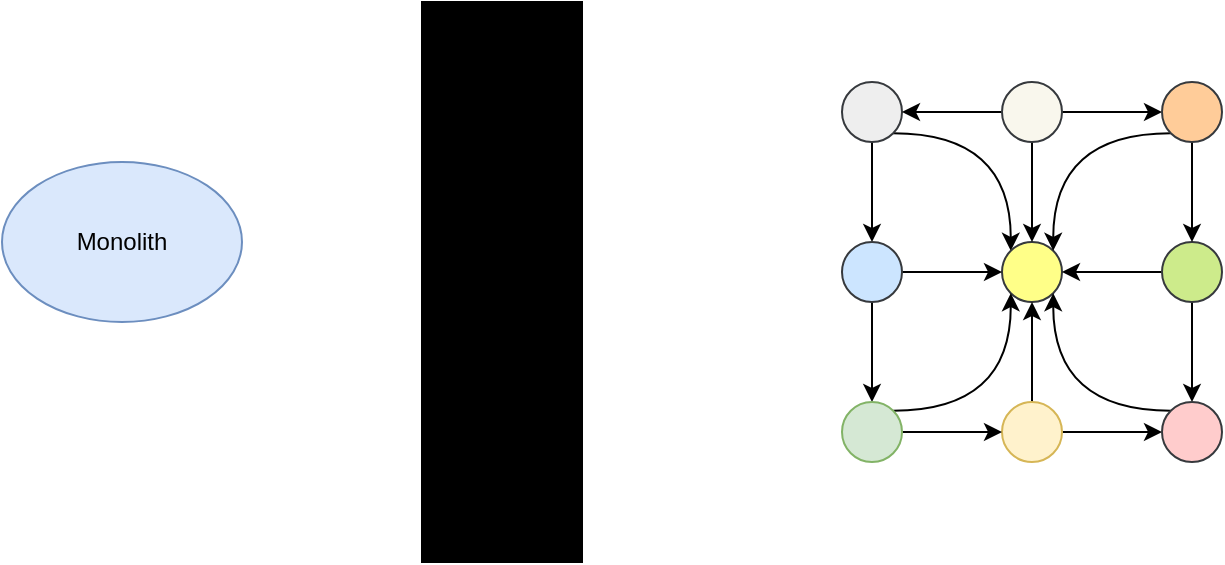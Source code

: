 <mxfile version="16.5.3" type="github">
  <diagram id="pJojKwZeCW-4PXHOO6dr" name="Page-1">
    <mxGraphModel dx="1350" dy="764" grid="1" gridSize="10" guides="1" tooltips="1" connect="1" arrows="1" fold="1" page="1" pageScale="1" pageWidth="850" pageHeight="1100" math="0" shadow="0">
      <root>
        <mxCell id="0" />
        <mxCell id="1" parent="0" />
        <mxCell id="pYOk4H76tnKb-x1RNv1o-1" value="Monolith" style="ellipse;whiteSpace=wrap;html=1;fillColor=#dae8fc;strokeColor=#6c8ebf;" vertex="1" parent="1">
          <mxGeometry x="70" y="200" width="120" height="80" as="geometry" />
        </mxCell>
        <mxCell id="pYOk4H76tnKb-x1RNv1o-3" value="" style="rounded=0;whiteSpace=wrap;html=1;strokeColor=#000000;fillColor=#000000;" vertex="1" parent="1">
          <mxGeometry x="280" y="120" width="80" height="280" as="geometry" />
        </mxCell>
        <mxCell id="pYOk4H76tnKb-x1RNv1o-19" style="edgeStyle=orthogonalEdgeStyle;curved=1;rounded=0;orthogonalLoop=1;jettySize=auto;html=1;exitX=1;exitY=1;exitDx=0;exitDy=0;entryX=0;entryY=0;entryDx=0;entryDy=0;elbow=vertical;" edge="1" parent="1" source="pYOk4H76tnKb-x1RNv1o-4" target="pYOk4H76tnKb-x1RNv1o-5">
          <mxGeometry relative="1" as="geometry" />
        </mxCell>
        <mxCell id="pYOk4H76tnKb-x1RNv1o-30" style="edgeStyle=orthogonalEdgeStyle;rounded=0;orthogonalLoop=1;jettySize=auto;html=1;exitX=0.5;exitY=1;exitDx=0;exitDy=0;entryX=0.5;entryY=0;entryDx=0;entryDy=0;elbow=vertical;points=[[NaN,NaN,0,0,0],[NaN,NaN,0,0,0],[NaN,NaN,0,0,0],[NaN,NaN,0,0,0],[NaN,NaN,0,0,0],[NaN,NaN,0,0,0],[NaN,NaN,0,0,0],[NaN,NaN,0,0,0],[NaN,NaN,0,0,0],[NaN,NaN,0,0,0],[NaN,NaN,0,0,0],[NaN,NaN,0,0,0],[NaN,NaN,0,0,0],[NaN,NaN,0,0,0],[NaN,NaN,0,0,0],[NaN,NaN,0,0,0]];" edge="1" parent="1" source="pYOk4H76tnKb-x1RNv1o-4" target="pYOk4H76tnKb-x1RNv1o-6">
          <mxGeometry relative="1" as="geometry" />
        </mxCell>
        <mxCell id="pYOk4H76tnKb-x1RNv1o-4" value="" style="ellipse;whiteSpace=wrap;html=1;aspect=fixed;fillColor=#eeeeee;strokeColor=#36393d;" vertex="1" parent="1">
          <mxGeometry x="490" y="160" width="30" height="30" as="geometry" />
        </mxCell>
        <mxCell id="pYOk4H76tnKb-x1RNv1o-5" value="" style="ellipse;whiteSpace=wrap;html=1;aspect=fixed;fillColor=#ffff88;strokeColor=#36393d;" vertex="1" parent="1">
          <mxGeometry x="570" y="240" width="30" height="30" as="geometry" />
        </mxCell>
        <mxCell id="pYOk4H76tnKb-x1RNv1o-23" style="edgeStyle=orthogonalEdgeStyle;curved=1;rounded=0;orthogonalLoop=1;jettySize=auto;html=1;exitX=1;exitY=0.5;exitDx=0;exitDy=0;elbow=vertical;" edge="1" parent="1" source="pYOk4H76tnKb-x1RNv1o-6">
          <mxGeometry relative="1" as="geometry">
            <mxPoint x="570" y="255" as="targetPoint" />
          </mxGeometry>
        </mxCell>
        <mxCell id="pYOk4H76tnKb-x1RNv1o-31" style="edgeStyle=orthogonalEdgeStyle;curved=1;rounded=0;orthogonalLoop=1;jettySize=auto;html=1;exitX=0.5;exitY=1;exitDx=0;exitDy=0;entryX=0.5;entryY=0;entryDx=0;entryDy=0;elbow=vertical;" edge="1" parent="1" source="pYOk4H76tnKb-x1RNv1o-6" target="pYOk4H76tnKb-x1RNv1o-12">
          <mxGeometry relative="1" as="geometry" />
        </mxCell>
        <mxCell id="pYOk4H76tnKb-x1RNv1o-6" value="" style="ellipse;whiteSpace=wrap;html=1;aspect=fixed;fillColor=#cce5ff;strokeColor=#36393d;" vertex="1" parent="1">
          <mxGeometry x="490" y="240" width="30" height="30" as="geometry" />
        </mxCell>
        <mxCell id="pYOk4H76tnKb-x1RNv1o-26" style="edgeStyle=orthogonalEdgeStyle;curved=1;rounded=0;orthogonalLoop=1;jettySize=auto;html=1;exitX=0.5;exitY=0;exitDx=0;exitDy=0;entryX=0.5;entryY=1;entryDx=0;entryDy=0;elbow=vertical;" edge="1" parent="1" source="pYOk4H76tnKb-x1RNv1o-7" target="pYOk4H76tnKb-x1RNv1o-5">
          <mxGeometry relative="1" as="geometry" />
        </mxCell>
        <mxCell id="pYOk4H76tnKb-x1RNv1o-33" style="edgeStyle=orthogonalEdgeStyle;curved=1;rounded=0;orthogonalLoop=1;jettySize=auto;html=1;exitX=1;exitY=0.5;exitDx=0;exitDy=0;entryX=0;entryY=0.5;entryDx=0;entryDy=0;elbow=vertical;" edge="1" parent="1" source="pYOk4H76tnKb-x1RNv1o-7" target="pYOk4H76tnKb-x1RNv1o-11">
          <mxGeometry relative="1" as="geometry" />
        </mxCell>
        <mxCell id="pYOk4H76tnKb-x1RNv1o-7" value="" style="ellipse;whiteSpace=wrap;html=1;aspect=fixed;fillColor=#fff2cc;strokeColor=#d6b656;" vertex="1" parent="1">
          <mxGeometry x="570" y="320" width="30" height="30" as="geometry" />
        </mxCell>
        <mxCell id="pYOk4H76tnKb-x1RNv1o-24" style="edgeStyle=orthogonalEdgeStyle;curved=1;rounded=0;orthogonalLoop=1;jettySize=auto;html=1;exitX=0;exitY=0.5;exitDx=0;exitDy=0;entryX=1;entryY=0.5;entryDx=0;entryDy=0;elbow=vertical;" edge="1" parent="1" source="pYOk4H76tnKb-x1RNv1o-8" target="pYOk4H76tnKb-x1RNv1o-5">
          <mxGeometry relative="1" as="geometry" />
        </mxCell>
        <mxCell id="pYOk4H76tnKb-x1RNv1o-35" style="edgeStyle=orthogonalEdgeStyle;curved=1;rounded=0;orthogonalLoop=1;jettySize=auto;html=1;exitX=0.5;exitY=1;exitDx=0;exitDy=0;entryX=0.5;entryY=0;entryDx=0;entryDy=0;elbow=vertical;" edge="1" parent="1" source="pYOk4H76tnKb-x1RNv1o-8" target="pYOk4H76tnKb-x1RNv1o-11">
          <mxGeometry relative="1" as="geometry" />
        </mxCell>
        <mxCell id="pYOk4H76tnKb-x1RNv1o-8" value="" style="ellipse;whiteSpace=wrap;html=1;aspect=fixed;fillColor=#cdeb8b;strokeColor=#36393d;" vertex="1" parent="1">
          <mxGeometry x="650" y="240" width="30" height="30" as="geometry" />
        </mxCell>
        <mxCell id="pYOk4H76tnKb-x1RNv1o-25" style="edgeStyle=orthogonalEdgeStyle;curved=1;rounded=0;orthogonalLoop=1;jettySize=auto;html=1;exitX=0.5;exitY=1;exitDx=0;exitDy=0;entryX=0.5;entryY=0;entryDx=0;entryDy=0;elbow=vertical;" edge="1" parent="1" source="pYOk4H76tnKb-x1RNv1o-9" target="pYOk4H76tnKb-x1RNv1o-5">
          <mxGeometry relative="1" as="geometry" />
        </mxCell>
        <mxCell id="pYOk4H76tnKb-x1RNv1o-27" style="edgeStyle=orthogonalEdgeStyle;curved=1;rounded=0;orthogonalLoop=1;jettySize=auto;html=1;exitX=1;exitY=0.5;exitDx=0;exitDy=0;entryX=0;entryY=0.5;entryDx=0;entryDy=0;elbow=vertical;" edge="1" parent="1" source="pYOk4H76tnKb-x1RNv1o-9" target="pYOk4H76tnKb-x1RNv1o-10">
          <mxGeometry relative="1" as="geometry" />
        </mxCell>
        <mxCell id="pYOk4H76tnKb-x1RNv1o-29" style="edgeStyle=orthogonalEdgeStyle;curved=1;rounded=0;orthogonalLoop=1;jettySize=auto;html=1;exitX=0;exitY=0.5;exitDx=0;exitDy=0;entryX=1;entryY=0.5;entryDx=0;entryDy=0;elbow=vertical;" edge="1" parent="1" source="pYOk4H76tnKb-x1RNv1o-9" target="pYOk4H76tnKb-x1RNv1o-4">
          <mxGeometry relative="1" as="geometry" />
        </mxCell>
        <mxCell id="pYOk4H76tnKb-x1RNv1o-9" value="" style="ellipse;whiteSpace=wrap;html=1;aspect=fixed;fillColor=#f9f7ed;strokeColor=#36393d;" vertex="1" parent="1">
          <mxGeometry x="570" y="160" width="30" height="30" as="geometry" />
        </mxCell>
        <mxCell id="pYOk4H76tnKb-x1RNv1o-20" style="edgeStyle=orthogonalEdgeStyle;curved=1;rounded=0;orthogonalLoop=1;jettySize=auto;html=1;exitX=0;exitY=1;exitDx=0;exitDy=0;entryX=1;entryY=0;entryDx=0;entryDy=0;elbow=vertical;" edge="1" parent="1" source="pYOk4H76tnKb-x1RNv1o-10" target="pYOk4H76tnKb-x1RNv1o-5">
          <mxGeometry relative="1" as="geometry" />
        </mxCell>
        <mxCell id="pYOk4H76tnKb-x1RNv1o-34" style="edgeStyle=orthogonalEdgeStyle;curved=1;rounded=0;orthogonalLoop=1;jettySize=auto;html=1;exitX=0.5;exitY=1;exitDx=0;exitDy=0;entryX=0.5;entryY=0;entryDx=0;entryDy=0;elbow=vertical;" edge="1" parent="1" source="pYOk4H76tnKb-x1RNv1o-10" target="pYOk4H76tnKb-x1RNv1o-8">
          <mxGeometry relative="1" as="geometry" />
        </mxCell>
        <mxCell id="pYOk4H76tnKb-x1RNv1o-10" value="" style="ellipse;whiteSpace=wrap;html=1;aspect=fixed;fillColor=#ffcc99;strokeColor=#36393d;" vertex="1" parent="1">
          <mxGeometry x="650" y="160" width="30" height="30" as="geometry" />
        </mxCell>
        <mxCell id="pYOk4H76tnKb-x1RNv1o-21" style="edgeStyle=orthogonalEdgeStyle;curved=1;rounded=0;orthogonalLoop=1;jettySize=auto;html=1;exitX=0;exitY=0;exitDx=0;exitDy=0;entryX=1;entryY=1;entryDx=0;entryDy=0;elbow=vertical;" edge="1" parent="1" source="pYOk4H76tnKb-x1RNv1o-11" target="pYOk4H76tnKb-x1RNv1o-5">
          <mxGeometry relative="1" as="geometry" />
        </mxCell>
        <mxCell id="pYOk4H76tnKb-x1RNv1o-11" value="" style="ellipse;whiteSpace=wrap;html=1;aspect=fixed;fillColor=#ffcccc;strokeColor=#36393d;" vertex="1" parent="1">
          <mxGeometry x="650" y="320" width="30" height="30" as="geometry" />
        </mxCell>
        <mxCell id="pYOk4H76tnKb-x1RNv1o-22" style="edgeStyle=orthogonalEdgeStyle;curved=1;rounded=0;orthogonalLoop=1;jettySize=auto;html=1;exitX=1;exitY=0;exitDx=0;exitDy=0;entryX=0;entryY=1;entryDx=0;entryDy=0;elbow=vertical;" edge="1" parent="1" source="pYOk4H76tnKb-x1RNv1o-12" target="pYOk4H76tnKb-x1RNv1o-5">
          <mxGeometry relative="1" as="geometry" />
        </mxCell>
        <mxCell id="pYOk4H76tnKb-x1RNv1o-32" style="edgeStyle=orthogonalEdgeStyle;curved=1;rounded=0;orthogonalLoop=1;jettySize=auto;html=1;exitX=1;exitY=0.5;exitDx=0;exitDy=0;entryX=0;entryY=0.5;entryDx=0;entryDy=0;elbow=vertical;" edge="1" parent="1" source="pYOk4H76tnKb-x1RNv1o-12" target="pYOk4H76tnKb-x1RNv1o-7">
          <mxGeometry relative="1" as="geometry" />
        </mxCell>
        <mxCell id="pYOk4H76tnKb-x1RNv1o-12" value="" style="ellipse;whiteSpace=wrap;html=1;aspect=fixed;fillColor=#d5e8d4;strokeColor=#82b366;" vertex="1" parent="1">
          <mxGeometry x="490" y="320" width="30" height="30" as="geometry" />
        </mxCell>
      </root>
    </mxGraphModel>
  </diagram>
</mxfile>
